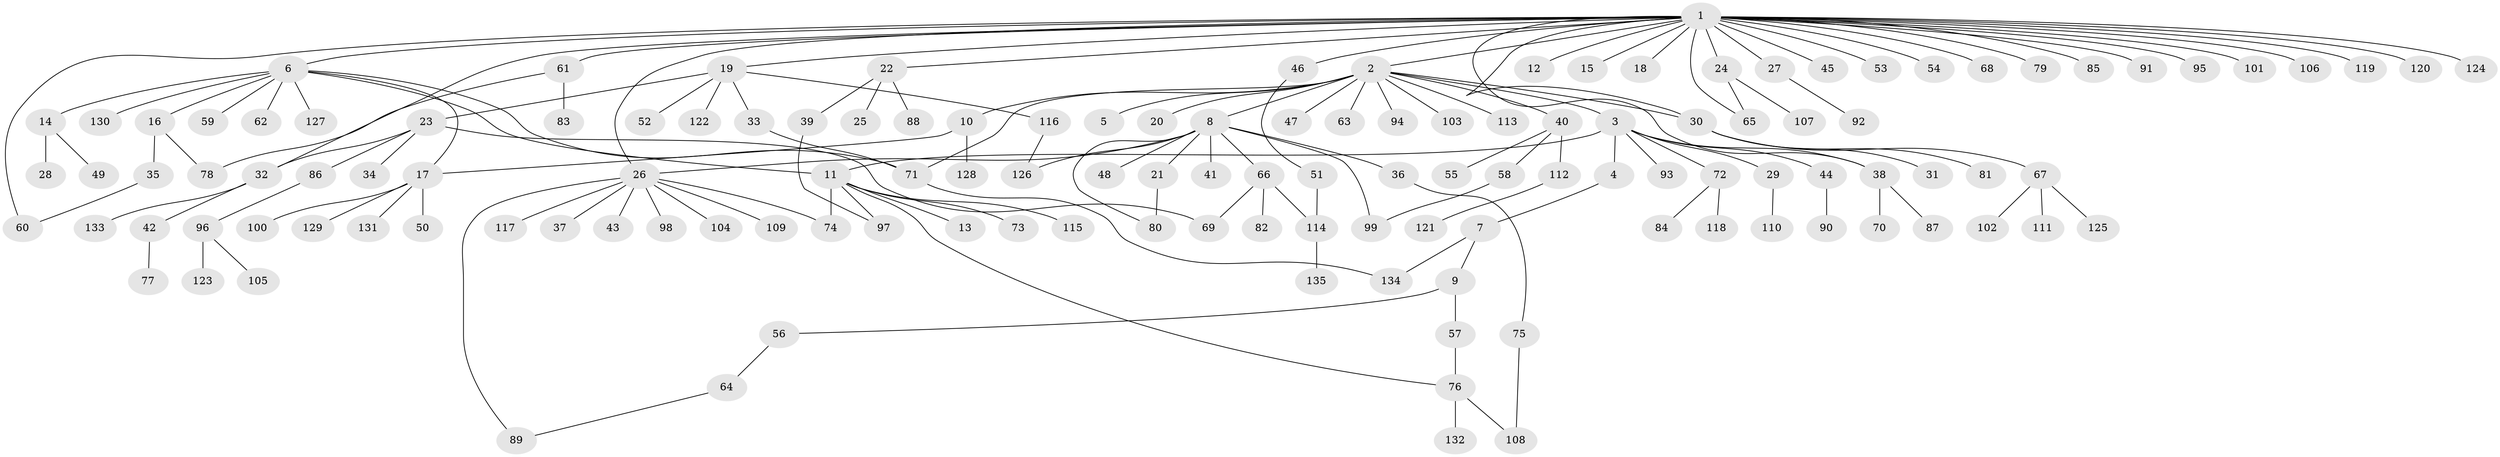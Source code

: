 // Generated by graph-tools (version 1.1) at 2025/01/03/09/25 03:01:44]
// undirected, 135 vertices, 156 edges
graph export_dot {
graph [start="1"]
  node [color=gray90,style=filled];
  1;
  2;
  3;
  4;
  5;
  6;
  7;
  8;
  9;
  10;
  11;
  12;
  13;
  14;
  15;
  16;
  17;
  18;
  19;
  20;
  21;
  22;
  23;
  24;
  25;
  26;
  27;
  28;
  29;
  30;
  31;
  32;
  33;
  34;
  35;
  36;
  37;
  38;
  39;
  40;
  41;
  42;
  43;
  44;
  45;
  46;
  47;
  48;
  49;
  50;
  51;
  52;
  53;
  54;
  55;
  56;
  57;
  58;
  59;
  60;
  61;
  62;
  63;
  64;
  65;
  66;
  67;
  68;
  69;
  70;
  71;
  72;
  73;
  74;
  75;
  76;
  77;
  78;
  79;
  80;
  81;
  82;
  83;
  84;
  85;
  86;
  87;
  88;
  89;
  90;
  91;
  92;
  93;
  94;
  95;
  96;
  97;
  98;
  99;
  100;
  101;
  102;
  103;
  104;
  105;
  106;
  107;
  108;
  109;
  110;
  111;
  112;
  113;
  114;
  115;
  116;
  117;
  118;
  119;
  120;
  121;
  122;
  123;
  124;
  125;
  126;
  127;
  128;
  129;
  130;
  131;
  132;
  133;
  134;
  135;
  1 -- 2;
  1 -- 6;
  1 -- 12;
  1 -- 15;
  1 -- 18;
  1 -- 19;
  1 -- 22;
  1 -- 24;
  1 -- 26;
  1 -- 27;
  1 -- 30;
  1 -- 32;
  1 -- 38;
  1 -- 45;
  1 -- 46;
  1 -- 53;
  1 -- 54;
  1 -- 60;
  1 -- 61;
  1 -- 65;
  1 -- 68;
  1 -- 79;
  1 -- 85;
  1 -- 91;
  1 -- 95;
  1 -- 101;
  1 -- 106;
  1 -- 119;
  1 -- 120;
  1 -- 124;
  2 -- 3;
  2 -- 5;
  2 -- 8;
  2 -- 10;
  2 -- 20;
  2 -- 30;
  2 -- 40;
  2 -- 47;
  2 -- 63;
  2 -- 71;
  2 -- 94;
  2 -- 103;
  2 -- 113;
  3 -- 4;
  3 -- 11;
  3 -- 29;
  3 -- 38;
  3 -- 44;
  3 -- 72;
  3 -- 93;
  4 -- 7;
  6 -- 11;
  6 -- 14;
  6 -- 16;
  6 -- 17;
  6 -- 59;
  6 -- 62;
  6 -- 71;
  6 -- 127;
  6 -- 130;
  7 -- 9;
  7 -- 134;
  8 -- 21;
  8 -- 26;
  8 -- 36;
  8 -- 41;
  8 -- 48;
  8 -- 66;
  8 -- 80;
  8 -- 99;
  8 -- 126;
  9 -- 56;
  9 -- 57;
  10 -- 17;
  10 -- 128;
  11 -- 13;
  11 -- 73;
  11 -- 74;
  11 -- 76;
  11 -- 97;
  11 -- 115;
  14 -- 28;
  14 -- 49;
  16 -- 35;
  16 -- 78;
  17 -- 50;
  17 -- 100;
  17 -- 129;
  17 -- 131;
  19 -- 23;
  19 -- 33;
  19 -- 52;
  19 -- 116;
  19 -- 122;
  21 -- 80;
  22 -- 25;
  22 -- 39;
  22 -- 88;
  23 -- 32;
  23 -- 34;
  23 -- 69;
  23 -- 86;
  24 -- 65;
  24 -- 107;
  26 -- 37;
  26 -- 43;
  26 -- 74;
  26 -- 89;
  26 -- 98;
  26 -- 104;
  26 -- 109;
  26 -- 117;
  27 -- 92;
  29 -- 110;
  30 -- 31;
  30 -- 67;
  30 -- 81;
  32 -- 42;
  32 -- 133;
  33 -- 71;
  35 -- 60;
  36 -- 75;
  38 -- 70;
  38 -- 87;
  39 -- 97;
  40 -- 55;
  40 -- 58;
  40 -- 112;
  42 -- 77;
  44 -- 90;
  46 -- 51;
  51 -- 114;
  56 -- 64;
  57 -- 76;
  58 -- 99;
  61 -- 78;
  61 -- 83;
  64 -- 89;
  66 -- 69;
  66 -- 82;
  66 -- 114;
  67 -- 102;
  67 -- 111;
  67 -- 125;
  71 -- 134;
  72 -- 84;
  72 -- 118;
  75 -- 108;
  76 -- 108;
  76 -- 132;
  86 -- 96;
  96 -- 105;
  96 -- 123;
  112 -- 121;
  114 -- 135;
  116 -- 126;
}
